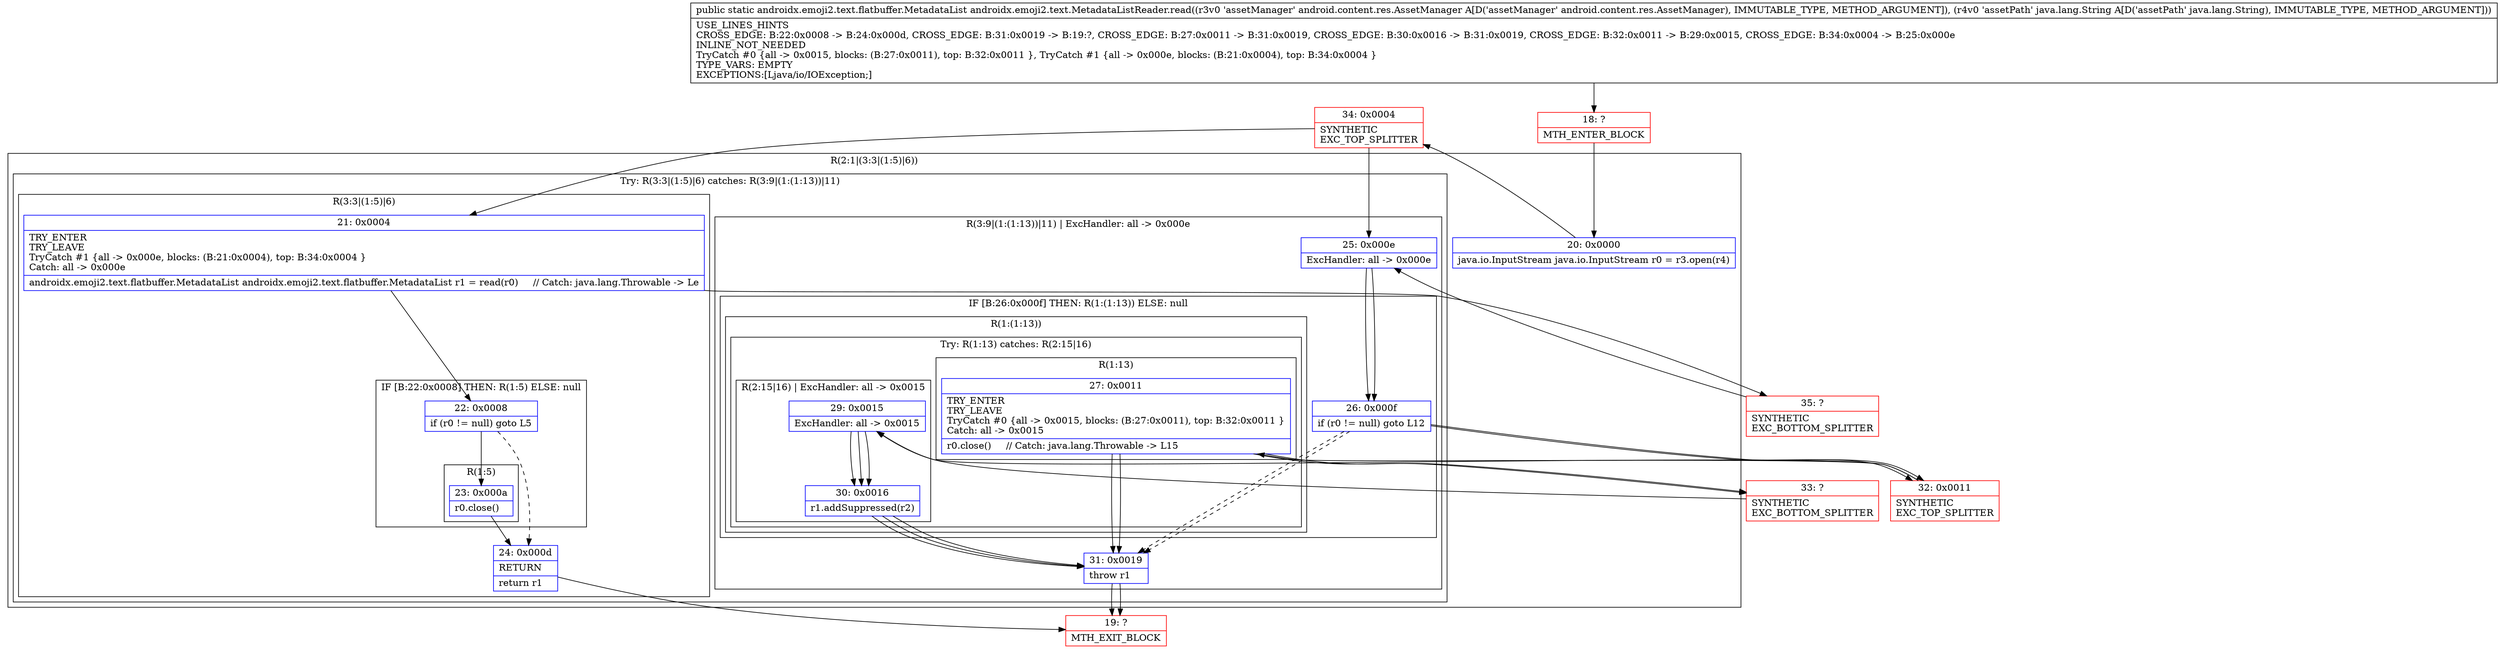 digraph "CFG forandroidx.emoji2.text.MetadataListReader.read(Landroid\/content\/res\/AssetManager;Ljava\/lang\/String;)Landroidx\/emoji2\/text\/flatbuffer\/MetadataList;" {
subgraph cluster_Region_979562388 {
label = "R(2:1|(3:3|(1:5)|6))";
node [shape=record,color=blue];
Node_20 [shape=record,label="{20\:\ 0x0000|java.io.InputStream java.io.InputStream r0 = r3.open(r4)\l}"];
subgraph cluster_TryCatchRegion_703909087 {
label = "Try: R(3:3|(1:5)|6) catches: R(3:9|(1:(1:13))|11)";
node [shape=record,color=blue];
subgraph cluster_Region_1790101562 {
label = "R(3:3|(1:5)|6)";
node [shape=record,color=blue];
Node_21 [shape=record,label="{21\:\ 0x0004|TRY_ENTER\lTRY_LEAVE\lTryCatch #1 \{all \-\> 0x000e, blocks: (B:21:0x0004), top: B:34:0x0004 \}\lCatch: all \-\> 0x000e\l|androidx.emoji2.text.flatbuffer.MetadataList androidx.emoji2.text.flatbuffer.MetadataList r1 = read(r0)     \/\/ Catch: java.lang.Throwable \-\> Le\l}"];
subgraph cluster_IfRegion_1589319498 {
label = "IF [B:22:0x0008] THEN: R(1:5) ELSE: null";
node [shape=record,color=blue];
Node_22 [shape=record,label="{22\:\ 0x0008|if (r0 != null) goto L5\l}"];
subgraph cluster_Region_1301641565 {
label = "R(1:5)";
node [shape=record,color=blue];
Node_23 [shape=record,label="{23\:\ 0x000a|r0.close()\l}"];
}
}
Node_24 [shape=record,label="{24\:\ 0x000d|RETURN\l|return r1\l}"];
}
subgraph cluster_Region_300845980 {
label = "R(3:9|(1:(1:13))|11) | ExcHandler: all \-\> 0x000e\l";
node [shape=record,color=blue];
Node_25 [shape=record,label="{25\:\ 0x000e|ExcHandler: all \-\> 0x000e\l}"];
subgraph cluster_IfRegion_1613111604 {
label = "IF [B:26:0x000f] THEN: R(1:(1:13)) ELSE: null";
node [shape=record,color=blue];
Node_26 [shape=record,label="{26\:\ 0x000f|if (r0 != null) goto L12\l}"];
subgraph cluster_Region_1676564835 {
label = "R(1:(1:13))";
node [shape=record,color=blue];
subgraph cluster_TryCatchRegion_1170857892 {
label = "Try: R(1:13) catches: R(2:15|16)";
node [shape=record,color=blue];
subgraph cluster_Region_480892434 {
label = "R(1:13)";
node [shape=record,color=blue];
Node_27 [shape=record,label="{27\:\ 0x0011|TRY_ENTER\lTRY_LEAVE\lTryCatch #0 \{all \-\> 0x0015, blocks: (B:27:0x0011), top: B:32:0x0011 \}\lCatch: all \-\> 0x0015\l|r0.close()     \/\/ Catch: java.lang.Throwable \-\> L15\l}"];
}
subgraph cluster_Region_1255432694 {
label = "R(2:15|16) | ExcHandler: all \-\> 0x0015\l";
node [shape=record,color=blue];
Node_29 [shape=record,label="{29\:\ 0x0015|ExcHandler: all \-\> 0x0015\l}"];
Node_30 [shape=record,label="{30\:\ 0x0016|r1.addSuppressed(r2)\l}"];
}
}
}
}
Node_31 [shape=record,label="{31\:\ 0x0019|throw r1\l}"];
}
}
}
subgraph cluster_Region_300845980 {
label = "R(3:9|(1:(1:13))|11) | ExcHandler: all \-\> 0x000e\l";
node [shape=record,color=blue];
Node_25 [shape=record,label="{25\:\ 0x000e|ExcHandler: all \-\> 0x000e\l}"];
subgraph cluster_IfRegion_1613111604 {
label = "IF [B:26:0x000f] THEN: R(1:(1:13)) ELSE: null";
node [shape=record,color=blue];
Node_26 [shape=record,label="{26\:\ 0x000f|if (r0 != null) goto L12\l}"];
subgraph cluster_Region_1676564835 {
label = "R(1:(1:13))";
node [shape=record,color=blue];
subgraph cluster_TryCatchRegion_1170857892 {
label = "Try: R(1:13) catches: R(2:15|16)";
node [shape=record,color=blue];
subgraph cluster_Region_480892434 {
label = "R(1:13)";
node [shape=record,color=blue];
Node_27 [shape=record,label="{27\:\ 0x0011|TRY_ENTER\lTRY_LEAVE\lTryCatch #0 \{all \-\> 0x0015, blocks: (B:27:0x0011), top: B:32:0x0011 \}\lCatch: all \-\> 0x0015\l|r0.close()     \/\/ Catch: java.lang.Throwable \-\> L15\l}"];
}
subgraph cluster_Region_1255432694 {
label = "R(2:15|16) | ExcHandler: all \-\> 0x0015\l";
node [shape=record,color=blue];
Node_29 [shape=record,label="{29\:\ 0x0015|ExcHandler: all \-\> 0x0015\l}"];
Node_30 [shape=record,label="{30\:\ 0x0016|r1.addSuppressed(r2)\l}"];
}
}
}
}
Node_31 [shape=record,label="{31\:\ 0x0019|throw r1\l}"];
}
subgraph cluster_Region_1255432694 {
label = "R(2:15|16) | ExcHandler: all \-\> 0x0015\l";
node [shape=record,color=blue];
Node_29 [shape=record,label="{29\:\ 0x0015|ExcHandler: all \-\> 0x0015\l}"];
Node_30 [shape=record,label="{30\:\ 0x0016|r1.addSuppressed(r2)\l}"];
}
Node_18 [shape=record,color=red,label="{18\:\ ?|MTH_ENTER_BLOCK\l}"];
Node_34 [shape=record,color=red,label="{34\:\ 0x0004|SYNTHETIC\lEXC_TOP_SPLITTER\l}"];
Node_19 [shape=record,color=red,label="{19\:\ ?|MTH_EXIT_BLOCK\l}"];
Node_35 [shape=record,color=red,label="{35\:\ ?|SYNTHETIC\lEXC_BOTTOM_SPLITTER\l}"];
Node_32 [shape=record,color=red,label="{32\:\ 0x0011|SYNTHETIC\lEXC_TOP_SPLITTER\l}"];
Node_33 [shape=record,color=red,label="{33\:\ ?|SYNTHETIC\lEXC_BOTTOM_SPLITTER\l}"];
MethodNode[shape=record,label="{public static androidx.emoji2.text.flatbuffer.MetadataList androidx.emoji2.text.MetadataListReader.read((r3v0 'assetManager' android.content.res.AssetManager A[D('assetManager' android.content.res.AssetManager), IMMUTABLE_TYPE, METHOD_ARGUMENT]), (r4v0 'assetPath' java.lang.String A[D('assetPath' java.lang.String), IMMUTABLE_TYPE, METHOD_ARGUMENT]))  | USE_LINES_HINTS\lCROSS_EDGE: B:22:0x0008 \-\> B:24:0x000d, CROSS_EDGE: B:31:0x0019 \-\> B:19:?, CROSS_EDGE: B:27:0x0011 \-\> B:31:0x0019, CROSS_EDGE: B:30:0x0016 \-\> B:31:0x0019, CROSS_EDGE: B:32:0x0011 \-\> B:29:0x0015, CROSS_EDGE: B:34:0x0004 \-\> B:25:0x000e\lINLINE_NOT_NEEDED\lTryCatch #0 \{all \-\> 0x0015, blocks: (B:27:0x0011), top: B:32:0x0011 \}, TryCatch #1 \{all \-\> 0x000e, blocks: (B:21:0x0004), top: B:34:0x0004 \}\lTYPE_VARS: EMPTY\lEXCEPTIONS:[Ljava\/io\/IOException;]\l}"];
MethodNode -> Node_18;Node_20 -> Node_34;
Node_21 -> Node_22;
Node_21 -> Node_35;
Node_22 -> Node_23;
Node_22 -> Node_24[style=dashed];
Node_23 -> Node_24;
Node_24 -> Node_19;
Node_25 -> Node_26;
Node_26 -> Node_31[style=dashed];
Node_26 -> Node_32;
Node_27 -> Node_31;
Node_27 -> Node_33;
Node_29 -> Node_30;
Node_30 -> Node_31;
Node_31 -> Node_19;
Node_25 -> Node_26;
Node_26 -> Node_31[style=dashed];
Node_26 -> Node_32;
Node_27 -> Node_31;
Node_27 -> Node_33;
Node_29 -> Node_30;
Node_30 -> Node_31;
Node_31 -> Node_19;
Node_29 -> Node_30;
Node_30 -> Node_31;
Node_18 -> Node_20;
Node_34 -> Node_21;
Node_34 -> Node_25;
Node_35 -> Node_25;
Node_32 -> Node_27;
Node_32 -> Node_29;
Node_33 -> Node_29;
}


